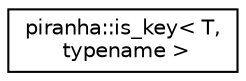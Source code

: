 digraph "Graphical Class Hierarchy"
{
  edge [fontname="Helvetica",fontsize="10",labelfontname="Helvetica",labelfontsize="10"];
  node [fontname="Helvetica",fontsize="10",shape=record];
  rankdir="LR";
  Node0 [label="piranha::is_key\< T,\l typename \>",height=0.2,width=0.4,color="black", fillcolor="white", style="filled",URL="$classpiranha_1_1is__key.html",tooltip="Type trait to detect key types. "];
}
